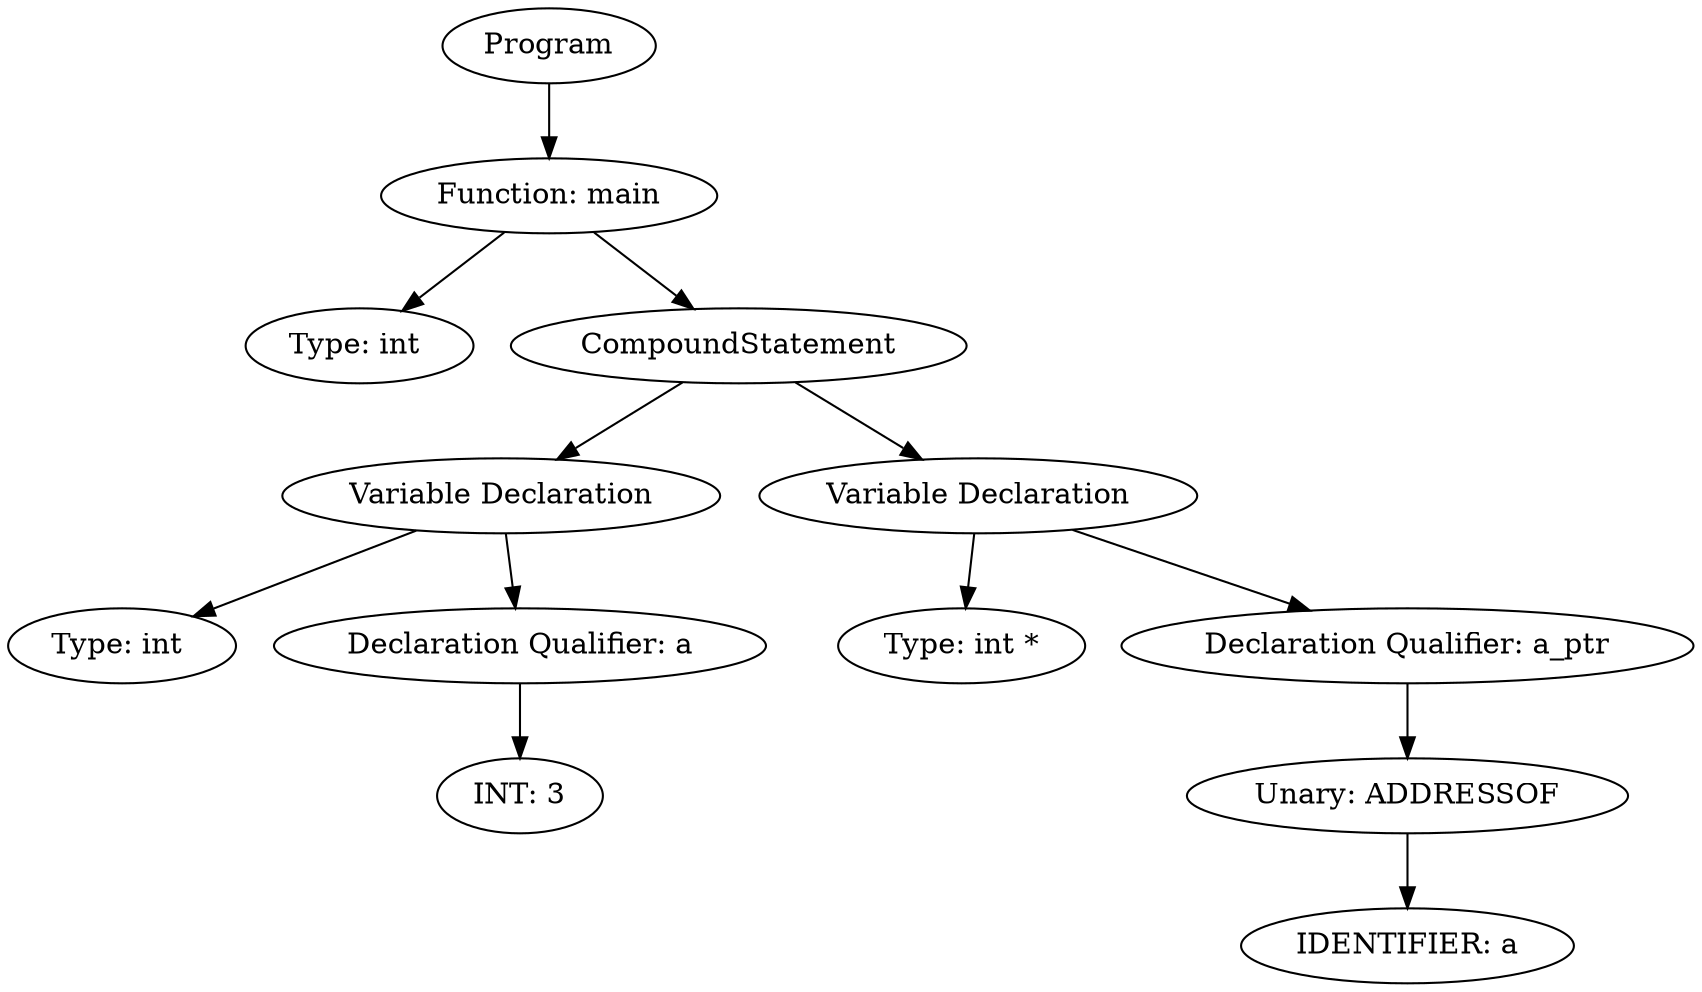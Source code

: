 digraph ExpressionGraph {
4470878992 [label="Program"];
4470878992 -> 4470879440;
4470879440 [label="Function: main"];
4470879440 -> 4470788752;
4470788752 [label="Type: int "];
4470879440 -> 4470787408;
4470787408 [label="CompoundStatement"];
4470787408 -> 4471024080;
4471024080 [label="Variable Declaration"];
4471024080 -> 4471023632;
4471023632 [label="Type: int "];
4471024080 -> 4471027472;
4471027472 [label="Declaration Qualifier: a"];
4471027472 -> 4471029520;
4471029520 [label="INT: 3"];
4470787408 -> 4471023760;
4471023760 [label="Variable Declaration"];
4471023760 -> 4471028048;
4471028048 [label="Type: int *"];
4471023760 -> 4471027984;
4471027984 [label="Declaration Qualifier: a_ptr"];
4471027984 -> 4470021264;
4470021264 [label="Unary: ADDRESSOF"];
4470021264 -> 4470873168;
4470873168 [label="IDENTIFIER: a"];
}
